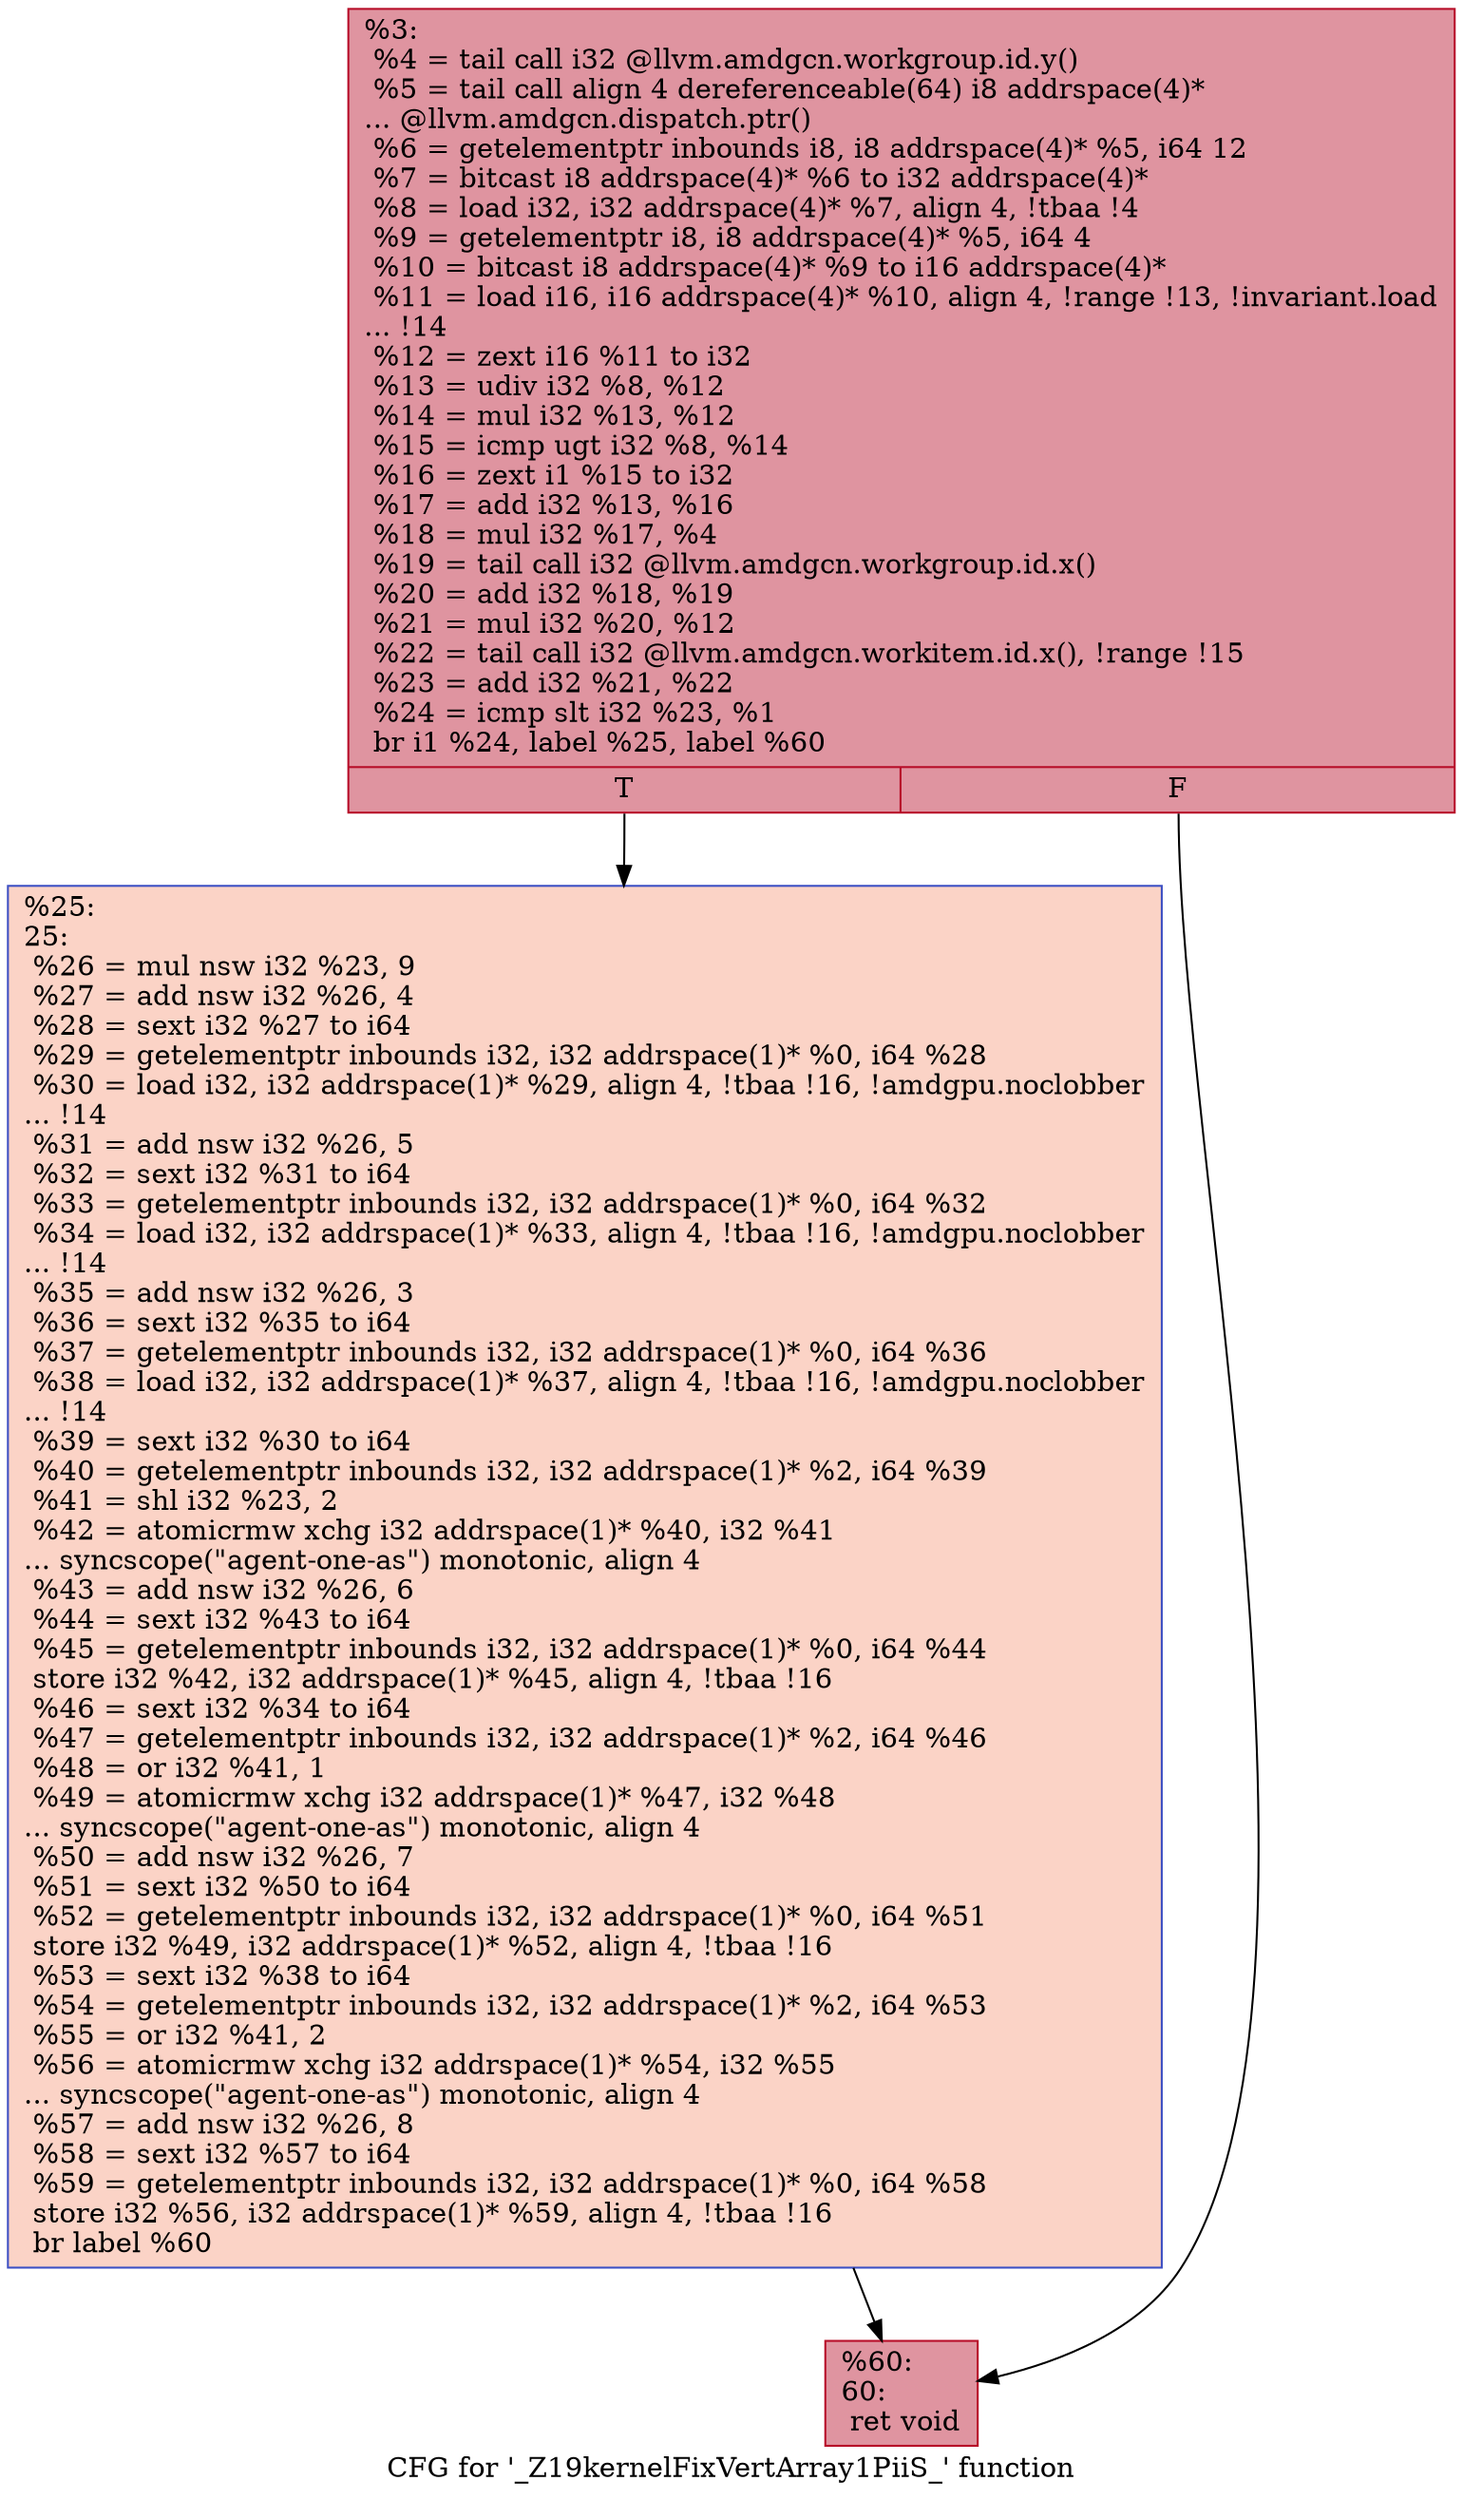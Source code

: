 digraph "CFG for '_Z19kernelFixVertArray1PiiS_' function" {
	label="CFG for '_Z19kernelFixVertArray1PiiS_' function";

	Node0x62aa990 [shape=record,color="#b70d28ff", style=filled, fillcolor="#b70d2870",label="{%3:\l  %4 = tail call i32 @llvm.amdgcn.workgroup.id.y()\l  %5 = tail call align 4 dereferenceable(64) i8 addrspace(4)*\l... @llvm.amdgcn.dispatch.ptr()\l  %6 = getelementptr inbounds i8, i8 addrspace(4)* %5, i64 12\l  %7 = bitcast i8 addrspace(4)* %6 to i32 addrspace(4)*\l  %8 = load i32, i32 addrspace(4)* %7, align 4, !tbaa !4\l  %9 = getelementptr i8, i8 addrspace(4)* %5, i64 4\l  %10 = bitcast i8 addrspace(4)* %9 to i16 addrspace(4)*\l  %11 = load i16, i16 addrspace(4)* %10, align 4, !range !13, !invariant.load\l... !14\l  %12 = zext i16 %11 to i32\l  %13 = udiv i32 %8, %12\l  %14 = mul i32 %13, %12\l  %15 = icmp ugt i32 %8, %14\l  %16 = zext i1 %15 to i32\l  %17 = add i32 %13, %16\l  %18 = mul i32 %17, %4\l  %19 = tail call i32 @llvm.amdgcn.workgroup.id.x()\l  %20 = add i32 %18, %19\l  %21 = mul i32 %20, %12\l  %22 = tail call i32 @llvm.amdgcn.workitem.id.x(), !range !15\l  %23 = add i32 %21, %22\l  %24 = icmp slt i32 %23, %1\l  br i1 %24, label %25, label %60\l|{<s0>T|<s1>F}}"];
	Node0x62aa990:s0 -> Node0x62ad1c0;
	Node0x62aa990:s1 -> Node0x62ad250;
	Node0x62ad1c0 [shape=record,color="#3d50c3ff", style=filled, fillcolor="#f59c7d70",label="{%25:\l25:                                               \l  %26 = mul nsw i32 %23, 9\l  %27 = add nsw i32 %26, 4\l  %28 = sext i32 %27 to i64\l  %29 = getelementptr inbounds i32, i32 addrspace(1)* %0, i64 %28\l  %30 = load i32, i32 addrspace(1)* %29, align 4, !tbaa !16, !amdgpu.noclobber\l... !14\l  %31 = add nsw i32 %26, 5\l  %32 = sext i32 %31 to i64\l  %33 = getelementptr inbounds i32, i32 addrspace(1)* %0, i64 %32\l  %34 = load i32, i32 addrspace(1)* %33, align 4, !tbaa !16, !amdgpu.noclobber\l... !14\l  %35 = add nsw i32 %26, 3\l  %36 = sext i32 %35 to i64\l  %37 = getelementptr inbounds i32, i32 addrspace(1)* %0, i64 %36\l  %38 = load i32, i32 addrspace(1)* %37, align 4, !tbaa !16, !amdgpu.noclobber\l... !14\l  %39 = sext i32 %30 to i64\l  %40 = getelementptr inbounds i32, i32 addrspace(1)* %2, i64 %39\l  %41 = shl i32 %23, 2\l  %42 = atomicrmw xchg i32 addrspace(1)* %40, i32 %41\l... syncscope(\"agent-one-as\") monotonic, align 4\l  %43 = add nsw i32 %26, 6\l  %44 = sext i32 %43 to i64\l  %45 = getelementptr inbounds i32, i32 addrspace(1)* %0, i64 %44\l  store i32 %42, i32 addrspace(1)* %45, align 4, !tbaa !16\l  %46 = sext i32 %34 to i64\l  %47 = getelementptr inbounds i32, i32 addrspace(1)* %2, i64 %46\l  %48 = or i32 %41, 1\l  %49 = atomicrmw xchg i32 addrspace(1)* %47, i32 %48\l... syncscope(\"agent-one-as\") monotonic, align 4\l  %50 = add nsw i32 %26, 7\l  %51 = sext i32 %50 to i64\l  %52 = getelementptr inbounds i32, i32 addrspace(1)* %0, i64 %51\l  store i32 %49, i32 addrspace(1)* %52, align 4, !tbaa !16\l  %53 = sext i32 %38 to i64\l  %54 = getelementptr inbounds i32, i32 addrspace(1)* %2, i64 %53\l  %55 = or i32 %41, 2\l  %56 = atomicrmw xchg i32 addrspace(1)* %54, i32 %55\l... syncscope(\"agent-one-as\") monotonic, align 4\l  %57 = add nsw i32 %26, 8\l  %58 = sext i32 %57 to i64\l  %59 = getelementptr inbounds i32, i32 addrspace(1)* %0, i64 %58\l  store i32 %56, i32 addrspace(1)* %59, align 4, !tbaa !16\l  br label %60\l}"];
	Node0x62ad1c0 -> Node0x62ad250;
	Node0x62ad250 [shape=record,color="#b70d28ff", style=filled, fillcolor="#b70d2870",label="{%60:\l60:                                               \l  ret void\l}"];
}
